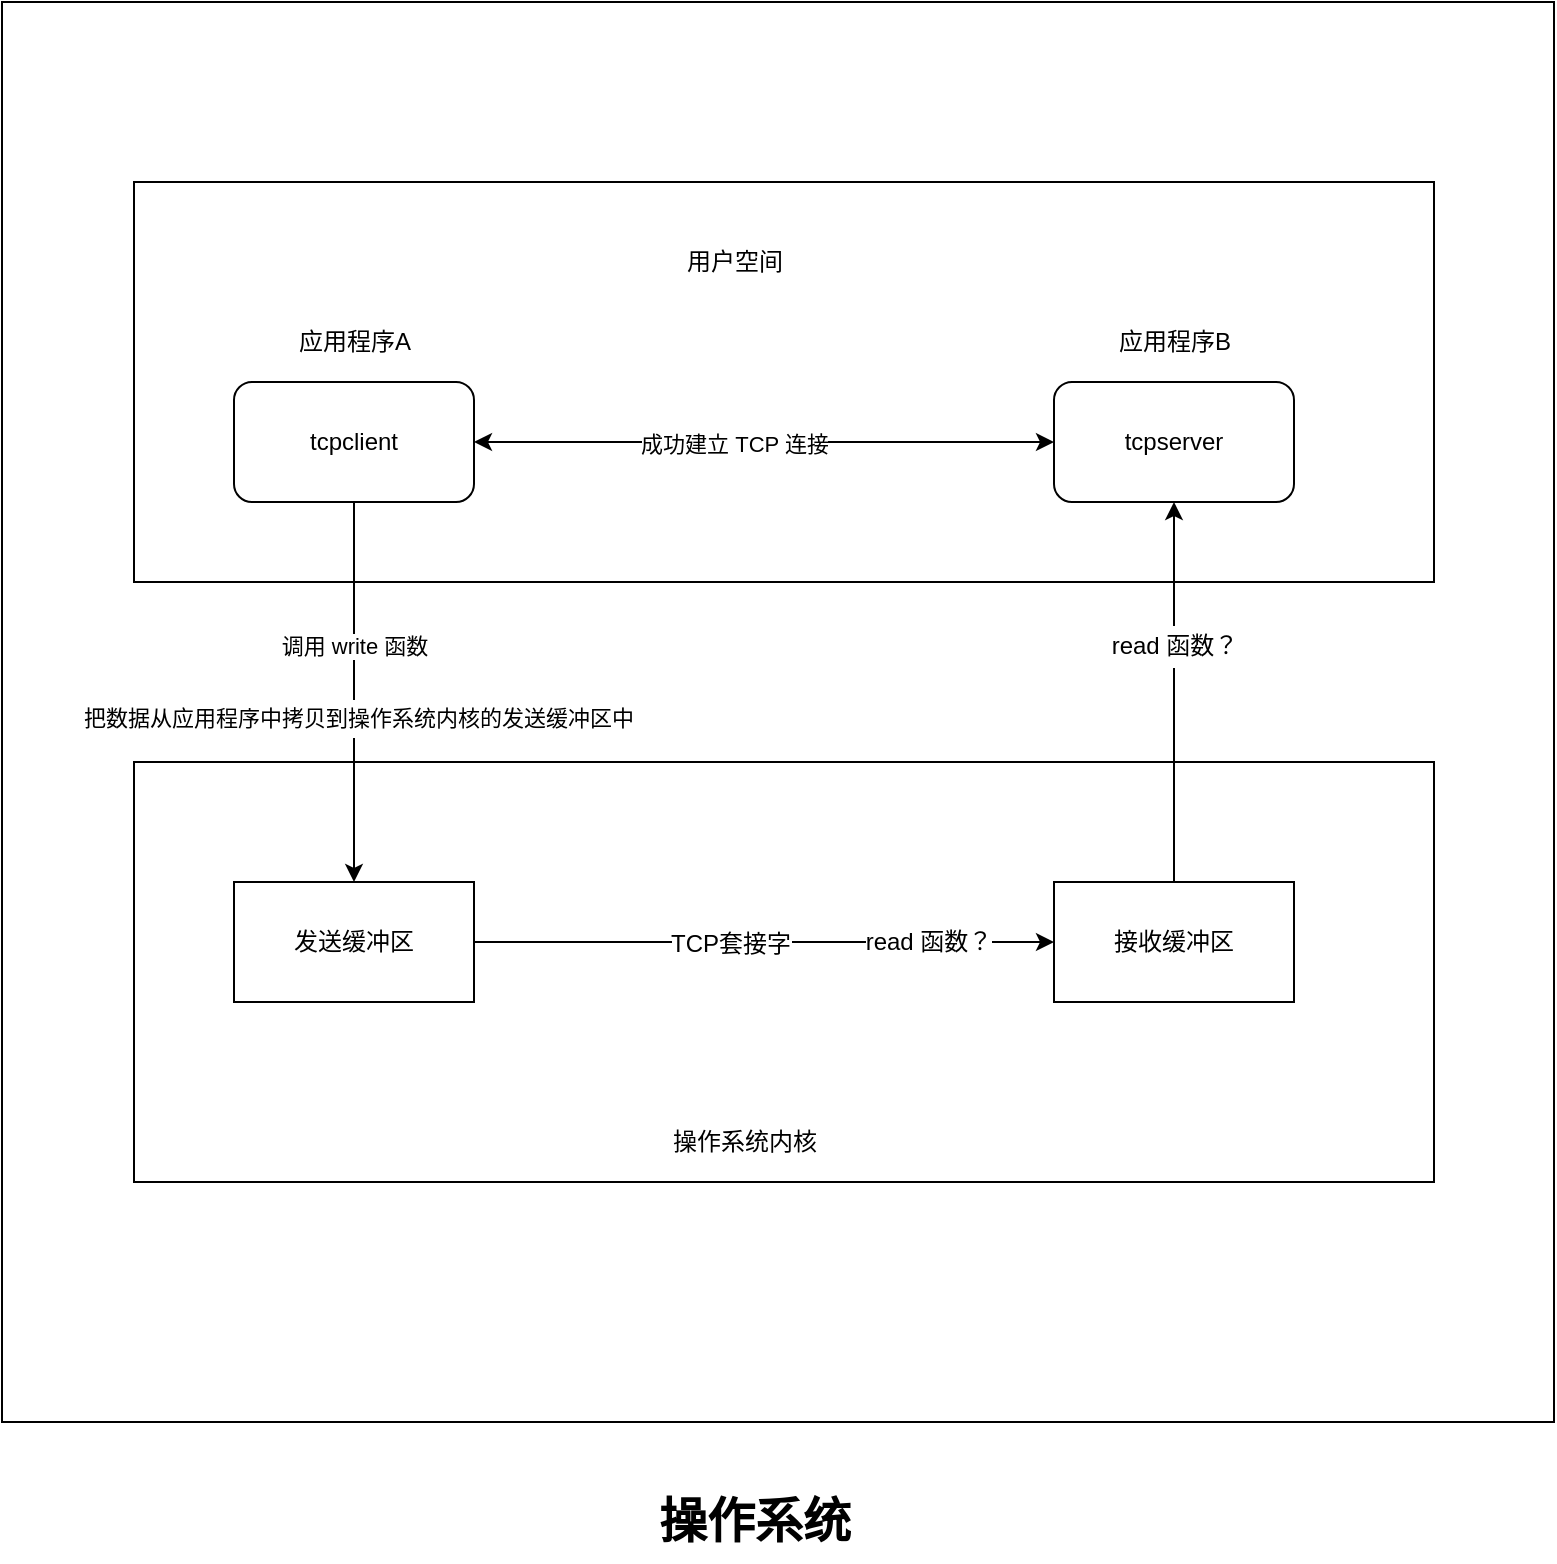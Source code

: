 <mxfile version="16.0.3" type="github">
  <diagram id="8cFxdki_IGBZTcbh_hcU" name="第 1 页">
    <mxGraphModel dx="1488" dy="907" grid="1" gridSize="10" guides="1" tooltips="1" connect="1" arrows="1" fold="1" page="1" pageScale="1" pageWidth="827" pageHeight="1169" math="0" shadow="0">
      <root>
        <mxCell id="0" />
        <mxCell id="1" parent="0" />
        <mxCell id="_ySzMrgHGohoPpWGrHTG-3" value="" style="rounded=0;whiteSpace=wrap;html=1;" parent="1" vertex="1">
          <mxGeometry x="24" y="170" width="776" height="710" as="geometry" />
        </mxCell>
        <mxCell id="_ySzMrgHGohoPpWGrHTG-21" value="" style="rounded=0;whiteSpace=wrap;html=1;" parent="1" vertex="1">
          <mxGeometry x="90" y="260" width="650" height="200" as="geometry" />
        </mxCell>
        <mxCell id="_ySzMrgHGohoPpWGrHTG-17" value="" style="rounded=0;whiteSpace=wrap;html=1;" parent="1" vertex="1">
          <mxGeometry x="90" y="550" width="650" height="210" as="geometry" />
        </mxCell>
        <mxCell id="_ySzMrgHGohoPpWGrHTG-15" style="edgeStyle=orthogonalEdgeStyle;rounded=0;orthogonalLoop=1;jettySize=auto;html=1;exitX=0.5;exitY=1;exitDx=0;exitDy=0;entryX=0.5;entryY=0;entryDx=0;entryDy=0;" parent="1" source="_ySzMrgHGohoPpWGrHTG-1" target="_ySzMrgHGohoPpWGrHTG-6" edge="1">
          <mxGeometry relative="1" as="geometry" />
        </mxCell>
        <mxCell id="_ySzMrgHGohoPpWGrHTG-16" value="调用 write 函数" style="edgeLabel;html=1;align=center;verticalAlign=middle;resizable=0;points=[];" parent="_ySzMrgHGohoPpWGrHTG-15" vertex="1" connectable="0">
          <mxGeometry x="-0.25" relative="1" as="geometry">
            <mxPoint as="offset" />
          </mxGeometry>
        </mxCell>
        <mxCell id="_ySzMrgHGohoPpWGrHTG-19" value="&lt;span style=&quot;color: rgba(0 , 0 , 0 , 0) ; font-family: monospace ; font-size: 0px ; background-color: rgb(248 , 249 , 250)&quot;&gt;%3CmxGraphModel%3E%3Croot%3E%3CmxCell%20id%3D%220%22%2F%3E%3CmxCell%20id%3D%221%22%20parent%3D%220%22%2F%3E%3CmxCell%20id%3D%222%22%20value%3D%22%E5%BA%94%E7%94%A8%E7%A8%8B%E5%BA%8FA%22%20style%3D%22text%3Bhtml%3D1%3Balign%3Dcenter%3BverticalAlign%3Dmiddle%3Bresizable%3D0%3Bpoints%3D%5B%5D%3Bautosize%3D1%3BstrokeColor%3Dnone%3BfillColor%3Dnone%3B%22%20vertex%3D%221%22%20parent%3D%221%22%3E%3CmxGeometry%20x%3D%22165%22%20y%3D%22330%22%20width%3D%2270%22%20height%3D%2220%22%20as%3D%22geometry%22%2F%3E%3C%2FmxCell%3E%3C%2Froot%3E%3C%2FmxGraphModel%3E&lt;/span&gt;" style="edgeLabel;html=1;align=center;verticalAlign=middle;resizable=0;points=[];" parent="_ySzMrgHGohoPpWGrHTG-15" vertex="1" connectable="0">
          <mxGeometry x="0.154" relative="1" as="geometry">
            <mxPoint as="offset" />
          </mxGeometry>
        </mxCell>
        <mxCell id="_ySzMrgHGohoPpWGrHTG-20" value="&lt;div style=&quot;line-height: 1.75 ; text-align: left&quot;&gt;把数据从应用程序中拷贝到操作系统内核的发送缓冲区中&lt;/div&gt;" style="edgeLabel;html=1;align=center;verticalAlign=middle;resizable=0;points=[];" parent="_ySzMrgHGohoPpWGrHTG-15" vertex="1" connectable="0">
          <mxGeometry x="0.133" y="2" relative="1" as="geometry">
            <mxPoint as="offset" />
          </mxGeometry>
        </mxCell>
        <mxCell id="_ySzMrgHGohoPpWGrHTG-1" value="tcpclient" style="rounded=1;whiteSpace=wrap;html=1;" parent="1" vertex="1">
          <mxGeometry x="140" y="360" width="120" height="60" as="geometry" />
        </mxCell>
        <mxCell id="_ySzMrgHGohoPpWGrHTG-2" value="tcpserver" style="rounded=1;whiteSpace=wrap;html=1;" parent="1" vertex="1">
          <mxGeometry x="550" y="360" width="120" height="60" as="geometry" />
        </mxCell>
        <mxCell id="_ySzMrgHGohoPpWGrHTG-4" value="操作系统" style="text;strokeColor=none;fillColor=none;html=1;fontSize=24;fontStyle=1;verticalAlign=middle;align=center;" parent="1" vertex="1">
          <mxGeometry x="350" y="910" width="100" height="40" as="geometry" />
        </mxCell>
        <mxCell id="_ySzMrgHGohoPpWGrHTG-6" value="发送缓冲区" style="rounded=0;whiteSpace=wrap;html=1;" parent="1" vertex="1">
          <mxGeometry x="140" y="610" width="120" height="60" as="geometry" />
        </mxCell>
        <mxCell id="_ySzMrgHGohoPpWGrHTG-8" value="应用程序A" style="text;html=1;align=center;verticalAlign=middle;resizable=0;points=[];autosize=1;strokeColor=none;fillColor=none;" parent="1" vertex="1">
          <mxGeometry x="165" y="330" width="70" height="20" as="geometry" />
        </mxCell>
        <mxCell id="_ySzMrgHGohoPpWGrHTG-9" value="应用程序B" style="text;html=1;align=center;verticalAlign=middle;resizable=0;points=[];autosize=1;strokeColor=none;fillColor=none;" parent="1" vertex="1">
          <mxGeometry x="575" y="330" width="70" height="20" as="geometry" />
        </mxCell>
        <mxCell id="_ySzMrgHGohoPpWGrHTG-10" value="" style="endArrow=classic;startArrow=classic;html=1;rounded=0;entryX=0;entryY=0.5;entryDx=0;entryDy=0;" parent="1" source="_ySzMrgHGohoPpWGrHTG-1" target="_ySzMrgHGohoPpWGrHTG-2" edge="1">
          <mxGeometry width="50" height="50" relative="1" as="geometry">
            <mxPoint x="390" y="420" as="sourcePoint" />
            <mxPoint x="440" y="370" as="targetPoint" />
          </mxGeometry>
        </mxCell>
        <mxCell id="_ySzMrgHGohoPpWGrHTG-13" value="成功建立 TCP 连接" style="edgeLabel;html=1;align=center;verticalAlign=middle;resizable=0;points=[];" parent="_ySzMrgHGohoPpWGrHTG-10" vertex="1" connectable="0">
          <mxGeometry x="-0.106" y="-1" relative="1" as="geometry">
            <mxPoint as="offset" />
          </mxGeometry>
        </mxCell>
        <mxCell id="_ySzMrgHGohoPpWGrHTG-18" value="操作系统内核" style="text;html=1;align=center;verticalAlign=middle;resizable=0;points=[];autosize=1;strokeColor=none;fillColor=none;" parent="1" vertex="1">
          <mxGeometry x="350" y="730" width="90" height="20" as="geometry" />
        </mxCell>
        <mxCell id="_ySzMrgHGohoPpWGrHTG-22" value="用户空间" style="text;html=1;align=center;verticalAlign=middle;resizable=0;points=[];autosize=1;strokeColor=none;fillColor=none;" parent="1" vertex="1">
          <mxGeometry x="360" y="290" width="60" height="20" as="geometry" />
        </mxCell>
        <mxCell id="EhwT9ZefxMWWjJk3bJ4f-1" value="接收缓冲区" style="rounded=0;whiteSpace=wrap;html=1;" vertex="1" parent="1">
          <mxGeometry x="550" y="610" width="120" height="60" as="geometry" />
        </mxCell>
        <mxCell id="EhwT9ZefxMWWjJk3bJ4f-4" value="" style="endArrow=classic;html=1;rounded=0;entryX=0;entryY=0.5;entryDx=0;entryDy=0;exitX=1;exitY=0.5;exitDx=0;exitDy=0;" edge="1" parent="1" source="_ySzMrgHGohoPpWGrHTG-6" target="EhwT9ZefxMWWjJk3bJ4f-1">
          <mxGeometry width="50" height="50" relative="1" as="geometry">
            <mxPoint x="340" y="670" as="sourcePoint" />
            <mxPoint x="390" y="620" as="targetPoint" />
          </mxGeometry>
        </mxCell>
        <mxCell id="EhwT9ZefxMWWjJk3bJ4f-5" value="&lt;div style=&quot;line-height: 1.75 ; text-align: left&quot;&gt;&lt;font style=&quot;font-size: 12px&quot;&gt;TCP套接字&lt;/font&gt;&lt;/div&gt;" style="edgeLabel;html=1;align=center;verticalAlign=middle;resizable=0;points=[];" vertex="1" connectable="0" parent="EhwT9ZefxMWWjJk3bJ4f-4">
          <mxGeometry x="-0.12" y="-1" relative="1" as="geometry">
            <mxPoint as="offset" />
          </mxGeometry>
        </mxCell>
        <mxCell id="EhwT9ZefxMWWjJk3bJ4f-8" value="&lt;span style=&quot;text-align: left&quot;&gt;read 函数？&lt;/span&gt;" style="edgeLabel;html=1;align=center;verticalAlign=middle;resizable=0;points=[];fontSize=12;" vertex="1" connectable="0" parent="EhwT9ZefxMWWjJk3bJ4f-4">
          <mxGeometry x="0.563" relative="1" as="geometry">
            <mxPoint as="offset" />
          </mxGeometry>
        </mxCell>
        <mxCell id="EhwT9ZefxMWWjJk3bJ4f-6" value="" style="endArrow=classic;html=1;rounded=0;fontSize=12;entryX=0.5;entryY=1;entryDx=0;entryDy=0;exitX=0.5;exitY=0;exitDx=0;exitDy=0;" edge="1" parent="1" source="EhwT9ZefxMWWjJk3bJ4f-1" target="_ySzMrgHGohoPpWGrHTG-2">
          <mxGeometry width="50" height="50" relative="1" as="geometry">
            <mxPoint x="600" y="550" as="sourcePoint" />
            <mxPoint x="650" y="500" as="targetPoint" />
          </mxGeometry>
        </mxCell>
        <mxCell id="EhwT9ZefxMWWjJk3bJ4f-7" value="&lt;div style=&quot;line-height: 1.75 ; text-align: left&quot;&gt;&lt;font style=&quot;font-size: 12px&quot;&gt;read 函数？&lt;/font&gt;&lt;/div&gt;" style="edgeLabel;html=1;align=center;verticalAlign=middle;resizable=0;points=[];fontSize=12;" vertex="1" connectable="0" parent="EhwT9ZefxMWWjJk3bJ4f-6">
          <mxGeometry x="0.248" relative="1" as="geometry">
            <mxPoint as="offset" />
          </mxGeometry>
        </mxCell>
      </root>
    </mxGraphModel>
  </diagram>
</mxfile>
